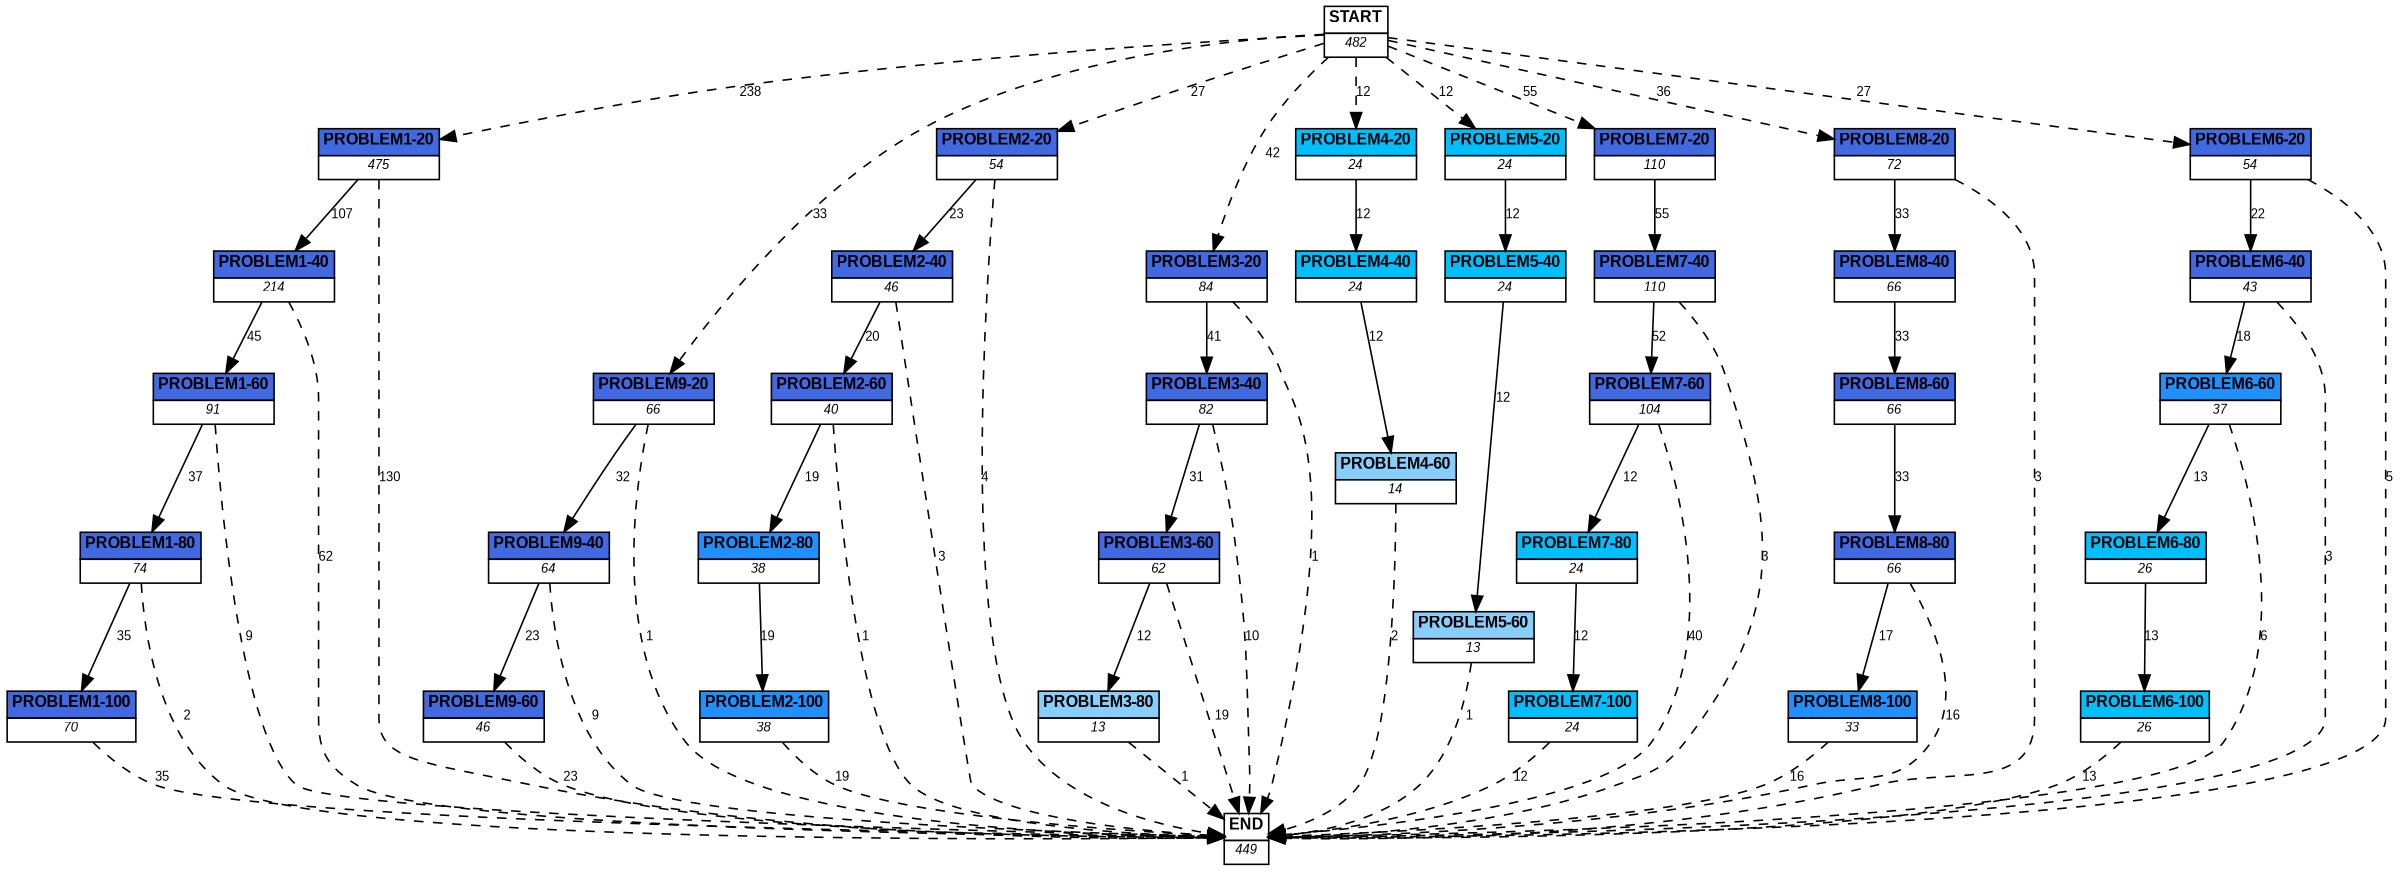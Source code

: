 digraph graphname {
	dpi = 150
	size="16,11!";
	margin = 0;
"PROBLEM1-20" [shape=plain, label=<<table border="0" cellborder="1" cellspacing="0"><tr><td bgcolor="royalblue"><FONT face="Arial" POINT-SIZE="10"><b>PROBLEM1-20</b></FONT></td></tr><tr><td bgcolor="white"><FONT face="Arial" POINT-SIZE="8"><i>475</i></FONT></td></tr></table>>]
"PROBLEM9-20" [shape=plain, label=<<table border="0" cellborder="1" cellspacing="0"><tr><td bgcolor="royalblue"><FONT face="Arial" POINT-SIZE="10"><b>PROBLEM9-20</b></FONT></td></tr><tr><td bgcolor="white"><FONT face="Arial" POINT-SIZE="8"><i>66</i></FONT></td></tr></table>>]
"PROBLEM2-20" [shape=plain, label=<<table border="0" cellborder="1" cellspacing="0"><tr><td bgcolor="royalblue"><FONT face="Arial" POINT-SIZE="10"><b>PROBLEM2-20</b></FONT></td></tr><tr><td bgcolor="white"><FONT face="Arial" POINT-SIZE="8"><i>54</i></FONT></td></tr></table>>]
"PROBLEM3-20" [shape=plain, label=<<table border="0" cellborder="1" cellspacing="0"><tr><td bgcolor="royalblue"><FONT face="Arial" POINT-SIZE="10"><b>PROBLEM3-20</b></FONT></td></tr><tr><td bgcolor="white"><FONT face="Arial" POINT-SIZE="8"><i>84</i></FONT></td></tr></table>>]
"PROBLEM1-40" [shape=plain, label=<<table border="0" cellborder="1" cellspacing="0"><tr><td bgcolor="royalblue"><FONT face="Arial" POINT-SIZE="10"><b>PROBLEM1-40</b></FONT></td></tr><tr><td bgcolor="white"><FONT face="Arial" POINT-SIZE="8"><i>214</i></FONT></td></tr></table>>]
"PROBLEM1-60" [shape=plain, label=<<table border="0" cellborder="1" cellspacing="0"><tr><td bgcolor="royalblue"><FONT face="Arial" POINT-SIZE="10"><b>PROBLEM1-60</b></FONT></td></tr><tr><td bgcolor="white"><FONT face="Arial" POINT-SIZE="8"><i>91</i></FONT></td></tr></table>>]
"PROBLEM2-40" [shape=plain, label=<<table border="0" cellborder="1" cellspacing="0"><tr><td bgcolor="royalblue"><FONT face="Arial" POINT-SIZE="10"><b>PROBLEM2-40</b></FONT></td></tr><tr><td bgcolor="white"><FONT face="Arial" POINT-SIZE="8"><i>46</i></FONT></td></tr></table>>]
"PROBLEM1-80" [shape=plain, label=<<table border="0" cellborder="1" cellspacing="0"><tr><td bgcolor="royalblue"><FONT face="Arial" POINT-SIZE="10"><b>PROBLEM1-80</b></FONT></td></tr><tr><td bgcolor="white"><FONT face="Arial" POINT-SIZE="8"><i>74</i></FONT></td></tr></table>>]
"PROBLEM1-100" [shape=plain, label=<<table border="0" cellborder="1" cellspacing="0"><tr><td bgcolor="royalblue"><FONT face="Arial" POINT-SIZE="10"><b>PROBLEM1-100</b></FONT></td></tr><tr><td bgcolor="white"><FONT face="Arial" POINT-SIZE="8"><i>70</i></FONT></td></tr></table>>]
"PROBLEM2-60" [shape=plain, label=<<table border="0" cellborder="1" cellspacing="0"><tr><td bgcolor="royalblue"><FONT face="Arial" POINT-SIZE="10"><b>PROBLEM2-60</b></FONT></td></tr><tr><td bgcolor="white"><FONT face="Arial" POINT-SIZE="8"><i>40</i></FONT></td></tr></table>>]
"PROBLEM2-80" [shape=plain, label=<<table border="0" cellborder="1" cellspacing="0"><tr><td bgcolor="dodgerblue"><FONT face="Arial" POINT-SIZE="10"><b>PROBLEM2-80</b></FONT></td></tr><tr><td bgcolor="white"><FONT face="Arial" POINT-SIZE="8"><i>38</i></FONT></td></tr></table>>]
"PROBLEM2-100" [shape=plain, label=<<table border="0" cellborder="1" cellspacing="0"><tr><td bgcolor="dodgerblue"><FONT face="Arial" POINT-SIZE="10"><b>PROBLEM2-100</b></FONT></td></tr><tr><td bgcolor="white"><FONT face="Arial" POINT-SIZE="8"><i>38</i></FONT></td></tr></table>>]
"PROBLEM3-40" [shape=plain, label=<<table border="0" cellborder="1" cellspacing="0"><tr><td bgcolor="royalblue"><FONT face="Arial" POINT-SIZE="10"><b>PROBLEM3-40</b></FONT></td></tr><tr><td bgcolor="white"><FONT face="Arial" POINT-SIZE="8"><i>82</i></FONT></td></tr></table>>]
"PROBLEM3-60" [shape=plain, label=<<table border="0" cellborder="1" cellspacing="0"><tr><td bgcolor="royalblue"><FONT face="Arial" POINT-SIZE="10"><b>PROBLEM3-60</b></FONT></td></tr><tr><td bgcolor="white"><FONT face="Arial" POINT-SIZE="8"><i>62</i></FONT></td></tr></table>>]
"PROBLEM3-80" [shape=plain, label=<<table border="0" cellborder="1" cellspacing="0"><tr><td bgcolor="lightskyblue"><FONT face="Arial" POINT-SIZE="10"><b>PROBLEM3-80</b></FONT></td></tr><tr><td bgcolor="white"><FONT face="Arial" POINT-SIZE="8"><i>13</i></FONT></td></tr></table>>]
"PROBLEM4-20" [shape=plain, label=<<table border="0" cellborder="1" cellspacing="0"><tr><td bgcolor="deepskyblue"><FONT face="Arial" POINT-SIZE="10"><b>PROBLEM4-20</b></FONT></td></tr><tr><td bgcolor="white"><FONT face="Arial" POINT-SIZE="8"><i>24</i></FONT></td></tr></table>>]
"PROBLEM4-40" [shape=plain, label=<<table border="0" cellborder="1" cellspacing="0"><tr><td bgcolor="deepskyblue"><FONT face="Arial" POINT-SIZE="10"><b>PROBLEM4-40</b></FONT></td></tr><tr><td bgcolor="white"><FONT face="Arial" POINT-SIZE="8"><i>24</i></FONT></td></tr></table>>]
"PROBLEM4-60" [shape=plain, label=<<table border="0" cellborder="1" cellspacing="0"><tr><td bgcolor="lightskyblue"><FONT face="Arial" POINT-SIZE="10"><b>PROBLEM4-60</b></FONT></td></tr><tr><td bgcolor="white"><FONT face="Arial" POINT-SIZE="8"><i>14</i></FONT></td></tr></table>>]
"PROBLEM5-20" [shape=plain, label=<<table border="0" cellborder="1" cellspacing="0"><tr><td bgcolor="deepskyblue"><FONT face="Arial" POINT-SIZE="10"><b>PROBLEM5-20</b></FONT></td></tr><tr><td bgcolor="white"><FONT face="Arial" POINT-SIZE="8"><i>24</i></FONT></td></tr></table>>]
"PROBLEM5-40" [shape=plain, label=<<table border="0" cellborder="1" cellspacing="0"><tr><td bgcolor="deepskyblue"><FONT face="Arial" POINT-SIZE="10"><b>PROBLEM5-40</b></FONT></td></tr><tr><td bgcolor="white"><FONT face="Arial" POINT-SIZE="8"><i>24</i></FONT></td></tr></table>>]
"PROBLEM5-60" [shape=plain, label=<<table border="0" cellborder="1" cellspacing="0"><tr><td bgcolor="lightskyblue"><FONT face="Arial" POINT-SIZE="10"><b>PROBLEM5-60</b></FONT></td></tr><tr><td bgcolor="white"><FONT face="Arial" POINT-SIZE="8"><i>13</i></FONT></td></tr></table>>]
"PROBLEM7-20" [shape=plain, label=<<table border="0" cellborder="1" cellspacing="0"><tr><td bgcolor="royalblue"><FONT face="Arial" POINT-SIZE="10"><b>PROBLEM7-20</b></FONT></td></tr><tr><td bgcolor="white"><FONT face="Arial" POINT-SIZE="8"><i>110</i></FONT></td></tr></table>>]
"PROBLEM7-40" [shape=plain, label=<<table border="0" cellborder="1" cellspacing="0"><tr><td bgcolor="royalblue"><FONT face="Arial" POINT-SIZE="10"><b>PROBLEM7-40</b></FONT></td></tr><tr><td bgcolor="white"><FONT face="Arial" POINT-SIZE="8"><i>110</i></FONT></td></tr></table>>]
"PROBLEM7-60" [shape=plain, label=<<table border="0" cellborder="1" cellspacing="0"><tr><td bgcolor="royalblue"><FONT face="Arial" POINT-SIZE="10"><b>PROBLEM7-60</b></FONT></td></tr><tr><td bgcolor="white"><FONT face="Arial" POINT-SIZE="8"><i>104</i></FONT></td></tr></table>>]
"PROBLEM7-80" [shape=plain, label=<<table border="0" cellborder="1" cellspacing="0"><tr><td bgcolor="deepskyblue"><FONT face="Arial" POINT-SIZE="10"><b>PROBLEM7-80</b></FONT></td></tr><tr><td bgcolor="white"><FONT face="Arial" POINT-SIZE="8"><i>24</i></FONT></td></tr></table>>]
"PROBLEM7-100" [shape=plain, label=<<table border="0" cellborder="1" cellspacing="0"><tr><td bgcolor="deepskyblue"><FONT face="Arial" POINT-SIZE="10"><b>PROBLEM7-100</b></FONT></td></tr><tr><td bgcolor="white"><FONT face="Arial" POINT-SIZE="8"><i>24</i></FONT></td></tr></table>>]
"PROBLEM8-20" [shape=plain, label=<<table border="0" cellborder="1" cellspacing="0"><tr><td bgcolor="royalblue"><FONT face="Arial" POINT-SIZE="10"><b>PROBLEM8-20</b></FONT></td></tr><tr><td bgcolor="white"><FONT face="Arial" POINT-SIZE="8"><i>72</i></FONT></td></tr></table>>]
"PROBLEM8-40" [shape=plain, label=<<table border="0" cellborder="1" cellspacing="0"><tr><td bgcolor="royalblue"><FONT face="Arial" POINT-SIZE="10"><b>PROBLEM8-40</b></FONT></td></tr><tr><td bgcolor="white"><FONT face="Arial" POINT-SIZE="8"><i>66</i></FONT></td></tr></table>>]
"PROBLEM8-60" [shape=plain, label=<<table border="0" cellborder="1" cellspacing="0"><tr><td bgcolor="royalblue"><FONT face="Arial" POINT-SIZE="10"><b>PROBLEM8-60</b></FONT></td></tr><tr><td bgcolor="white"><FONT face="Arial" POINT-SIZE="8"><i>66</i></FONT></td></tr></table>>]
"PROBLEM8-80" [shape=plain, label=<<table border="0" cellborder="1" cellspacing="0"><tr><td bgcolor="royalblue"><FONT face="Arial" POINT-SIZE="10"><b>PROBLEM8-80</b></FONT></td></tr><tr><td bgcolor="white"><FONT face="Arial" POINT-SIZE="8"><i>66</i></FONT></td></tr></table>>]
"PROBLEM6-20" [shape=plain, label=<<table border="0" cellborder="1" cellspacing="0"><tr><td bgcolor="royalblue"><FONT face="Arial" POINT-SIZE="10"><b>PROBLEM6-20</b></FONT></td></tr><tr><td bgcolor="white"><FONT face="Arial" POINT-SIZE="8"><i>54</i></FONT></td></tr></table>>]
"PROBLEM6-40" [shape=plain, label=<<table border="0" cellborder="1" cellspacing="0"><tr><td bgcolor="royalblue"><FONT face="Arial" POINT-SIZE="10"><b>PROBLEM6-40</b></FONT></td></tr><tr><td bgcolor="white"><FONT face="Arial" POINT-SIZE="8"><i>43</i></FONT></td></tr></table>>]
"PROBLEM6-80" [shape=plain, label=<<table border="0" cellborder="1" cellspacing="0"><tr><td bgcolor="deepskyblue"><FONT face="Arial" POINT-SIZE="10"><b>PROBLEM6-80</b></FONT></td></tr><tr><td bgcolor="white"><FONT face="Arial" POINT-SIZE="8"><i>26</i></FONT></td></tr></table>>]
"PROBLEM6-60" [shape=plain, label=<<table border="0" cellborder="1" cellspacing="0"><tr><td bgcolor="dodgerblue"><FONT face="Arial" POINT-SIZE="10"><b>PROBLEM6-60</b></FONT></td></tr><tr><td bgcolor="white"><FONT face="Arial" POINT-SIZE="8"><i>37</i></FONT></td></tr></table>>]
"PROBLEM9-40" [shape=plain, label=<<table border="0" cellborder="1" cellspacing="0"><tr><td bgcolor="royalblue"><FONT face="Arial" POINT-SIZE="10"><b>PROBLEM9-40</b></FONT></td></tr><tr><td bgcolor="white"><FONT face="Arial" POINT-SIZE="8"><i>64</i></FONT></td></tr></table>>]
"PROBLEM9-60" [shape=plain, label=<<table border="0" cellborder="1" cellspacing="0"><tr><td bgcolor="royalblue"><FONT face="Arial" POINT-SIZE="10"><b>PROBLEM9-60</b></FONT></td></tr><tr><td bgcolor="white"><FONT face="Arial" POINT-SIZE="8"><i>46</i></FONT></td></tr></table>>]
"PROBLEM6-100" [shape=plain, label=<<table border="0" cellborder="1" cellspacing="0"><tr><td bgcolor="deepskyblue"><FONT face="Arial" POINT-SIZE="10"><b>PROBLEM6-100</b></FONT></td></tr><tr><td bgcolor="white"><FONT face="Arial" POINT-SIZE="8"><i>26</i></FONT></td></tr></table>>]
"PROBLEM8-100" [shape=plain, label=<<table border="0" cellborder="1" cellspacing="0"><tr><td bgcolor="dodgerblue"><FONT face="Arial" POINT-SIZE="10"><b>PROBLEM8-100</b></FONT></td></tr><tr><td bgcolor="white"><FONT face="Arial" POINT-SIZE="8"><i>33</i></FONT></td></tr></table>>]
"START" [shape=plain, label=<<table border="0" cellborder="1" cellspacing="0"><tr><td bgcolor="white"><FONT face="Arial" POINT-SIZE="10"><b>START</b></FONT></td></tr><tr><td bgcolor="white"><FONT face="Arial" POINT-SIZE="8"><i>482</i></FONT></td></tr></table>>]
"END" [shape=plain, label=<<table border="0" cellborder="1" cellspacing="0"><tr><td bgcolor="white"><FONT face="Arial" POINT-SIZE="10"><b>END</b></FONT></td></tr><tr><td bgcolor="white"><FONT face="Arial" POINT-SIZE="8"><i>449</i></FONT></td></tr></table>>]
"PROBLEM1-20" -> "PROBLEM1-40" [ label ="107" labelfloat=false fontname="Arial" fontsize=8]
"PROBLEM1-20" -> "END" [ style = dashed label ="130" labelfloat=false fontname="Arial" fontsize=8]
"PROBLEM9-20" -> "PROBLEM9-40" [ label ="32" labelfloat=false fontname="Arial" fontsize=8]
"PROBLEM9-20" -> "END" [ style = dashed label ="1" labelfloat=false fontname="Arial" fontsize=8]
"PROBLEM2-20" -> "PROBLEM2-40" [ label ="23" labelfloat=false fontname="Arial" fontsize=8]
"PROBLEM2-20" -> "END" [ style = dashed label ="4" labelfloat=false fontname="Arial" fontsize=8]
"PROBLEM3-20" -> "PROBLEM3-40" [ label ="41" labelfloat=false fontname="Arial" fontsize=8]
"PROBLEM3-20" -> "END" [ style = dashed label ="1" labelfloat=false fontname="Arial" fontsize=8]
"PROBLEM1-40" -> "PROBLEM1-60" [ label ="45" labelfloat=false fontname="Arial" fontsize=8]
"PROBLEM1-40" -> "END" [ style = dashed label ="62" labelfloat=false fontname="Arial" fontsize=8]
"PROBLEM1-60" -> "PROBLEM1-80" [ label ="37" labelfloat=false fontname="Arial" fontsize=8]
"PROBLEM1-60" -> "END" [ style = dashed label ="9" labelfloat=false fontname="Arial" fontsize=8]
"PROBLEM2-40" -> "PROBLEM2-60" [ label ="20" labelfloat=false fontname="Arial" fontsize=8]
"PROBLEM2-40" -> "END" [ style = dashed label ="3" labelfloat=false fontname="Arial" fontsize=8]
"PROBLEM1-80" -> "PROBLEM1-100" [ label ="35" labelfloat=false fontname="Arial" fontsize=8]
"PROBLEM1-80" -> "END" [ style = dashed label ="2" labelfloat=false fontname="Arial" fontsize=8]
"PROBLEM1-100" -> "END" [ style = dashed label ="35" labelfloat=false fontname="Arial" fontsize=8]
"PROBLEM2-60" -> "PROBLEM2-80" [ label ="19" labelfloat=false fontname="Arial" fontsize=8]
"PROBLEM2-60" -> "END" [ style = dashed label ="1" labelfloat=false fontname="Arial" fontsize=8]
"PROBLEM2-80" -> "PROBLEM2-100" [ label ="19" labelfloat=false fontname="Arial" fontsize=8]
"PROBLEM2-100" -> "END" [ style = dashed label ="19" labelfloat=false fontname="Arial" fontsize=8]
"PROBLEM3-40" -> "PROBLEM3-60" [ label ="31" labelfloat=false fontname="Arial" fontsize=8]
"PROBLEM3-40" -> "END" [ style = dashed label ="10" labelfloat=false fontname="Arial" fontsize=8]
"PROBLEM3-60" -> "PROBLEM3-80" [ label ="12" labelfloat=false fontname="Arial" fontsize=8]
"PROBLEM3-60" -> "END" [ style = dashed label ="19" labelfloat=false fontname="Arial" fontsize=8]
"PROBLEM3-80" -> "END" [ style = dashed label ="1" labelfloat=false fontname="Arial" fontsize=8]
"PROBLEM4-20" -> "PROBLEM4-40" [ label ="12" labelfloat=false fontname="Arial" fontsize=8]
"PROBLEM4-40" -> "PROBLEM4-60" [ label ="12" labelfloat=false fontname="Arial" fontsize=8]
"PROBLEM4-60" -> "END" [ style = dashed label ="2" labelfloat=false fontname="Arial" fontsize=8]
"PROBLEM5-20" -> "PROBLEM5-40" [ label ="12" labelfloat=false fontname="Arial" fontsize=8]
"PROBLEM5-40" -> "PROBLEM5-60" [ label ="12" labelfloat=false fontname="Arial" fontsize=8]
"PROBLEM5-60" -> "END" [ style = dashed label ="1" labelfloat=false fontname="Arial" fontsize=8]
"PROBLEM7-20" -> "PROBLEM7-40" [ label ="55" labelfloat=false fontname="Arial" fontsize=8]
"PROBLEM7-40" -> "PROBLEM7-60" [ label ="52" labelfloat=false fontname="Arial" fontsize=8]
"PROBLEM7-40" -> "END" [ style = dashed label ="3" labelfloat=false fontname="Arial" fontsize=8]
"PROBLEM7-60" -> "PROBLEM7-80" [ label ="12" labelfloat=false fontname="Arial" fontsize=8]
"PROBLEM7-60" -> "END" [ style = dashed label ="40" labelfloat=false fontname="Arial" fontsize=8]
"PROBLEM7-80" -> "PROBLEM7-100" [ label ="12" labelfloat=false fontname="Arial" fontsize=8]
"PROBLEM7-100" -> "END" [ style = dashed label ="12" labelfloat=false fontname="Arial" fontsize=8]
"PROBLEM8-20" -> "PROBLEM8-40" [ label ="33" labelfloat=false fontname="Arial" fontsize=8]
"PROBLEM8-20" -> "END" [ style = dashed label ="3" labelfloat=false fontname="Arial" fontsize=8]
"PROBLEM8-40" -> "PROBLEM8-60" [ label ="33" labelfloat=false fontname="Arial" fontsize=8]
"PROBLEM8-60" -> "PROBLEM8-80" [ label ="33" labelfloat=false fontname="Arial" fontsize=8]
"PROBLEM8-80" -> "PROBLEM8-100" [ label ="17" labelfloat=false fontname="Arial" fontsize=8]
"PROBLEM8-80" -> "END" [ style = dashed label ="16" labelfloat=false fontname="Arial" fontsize=8]
"PROBLEM6-20" -> "PROBLEM6-40" [ label ="22" labelfloat=false fontname="Arial" fontsize=8]
"PROBLEM6-20" -> "END" [ style = dashed label ="5" labelfloat=false fontname="Arial" fontsize=8]
"PROBLEM6-40" -> "PROBLEM6-60" [ label ="18" labelfloat=false fontname="Arial" fontsize=8]
"PROBLEM6-40" -> "END" [ style = dashed label ="3" labelfloat=false fontname="Arial" fontsize=8]
"PROBLEM6-80" -> "PROBLEM6-100" [ label ="13" labelfloat=false fontname="Arial" fontsize=8]
"PROBLEM6-60" -> "PROBLEM6-80" [ label ="13" labelfloat=false fontname="Arial" fontsize=8]
"PROBLEM6-60" -> "END" [ style = dashed label ="6" labelfloat=false fontname="Arial" fontsize=8]
"PROBLEM9-40" -> "PROBLEM9-60" [ label ="23" labelfloat=false fontname="Arial" fontsize=8]
"PROBLEM9-40" -> "END" [ style = dashed label ="9" labelfloat=false fontname="Arial" fontsize=8]
"PROBLEM9-60" -> "END" [ style = dashed label ="23" labelfloat=false fontname="Arial" fontsize=8]
"PROBLEM6-100" -> "END" [ style = dashed label ="13" labelfloat=false fontname="Arial" fontsize=8]
"PROBLEM8-100" -> "END" [ style = dashed label ="16" labelfloat=false fontname="Arial" fontsize=8]
"START" -> "PROBLEM1-20" [ style = dashed label ="238" labelfloat=false fontname="Arial" fontsize=8]
"START" -> "PROBLEM9-20" [ style = dashed label ="33" labelfloat=false fontname="Arial" fontsize=8]
"START" -> "PROBLEM2-20" [ style = dashed label ="27" labelfloat=false fontname="Arial" fontsize=8]
"START" -> "PROBLEM3-20" [ style = dashed label ="42" labelfloat=false fontname="Arial" fontsize=8]
"START" -> "PROBLEM4-20" [ style = dashed label ="12" labelfloat=false fontname="Arial" fontsize=8]
"START" -> "PROBLEM5-20" [ style = dashed label ="12" labelfloat=false fontname="Arial" fontsize=8]
"START" -> "PROBLEM7-20" [ style = dashed label ="55" labelfloat=false fontname="Arial" fontsize=8]
"START" -> "PROBLEM8-20" [ style = dashed label ="36" labelfloat=false fontname="Arial" fontsize=8]
"START" -> "PROBLEM6-20" [ style = dashed label ="27" labelfloat=false fontname="Arial" fontsize=8]
}